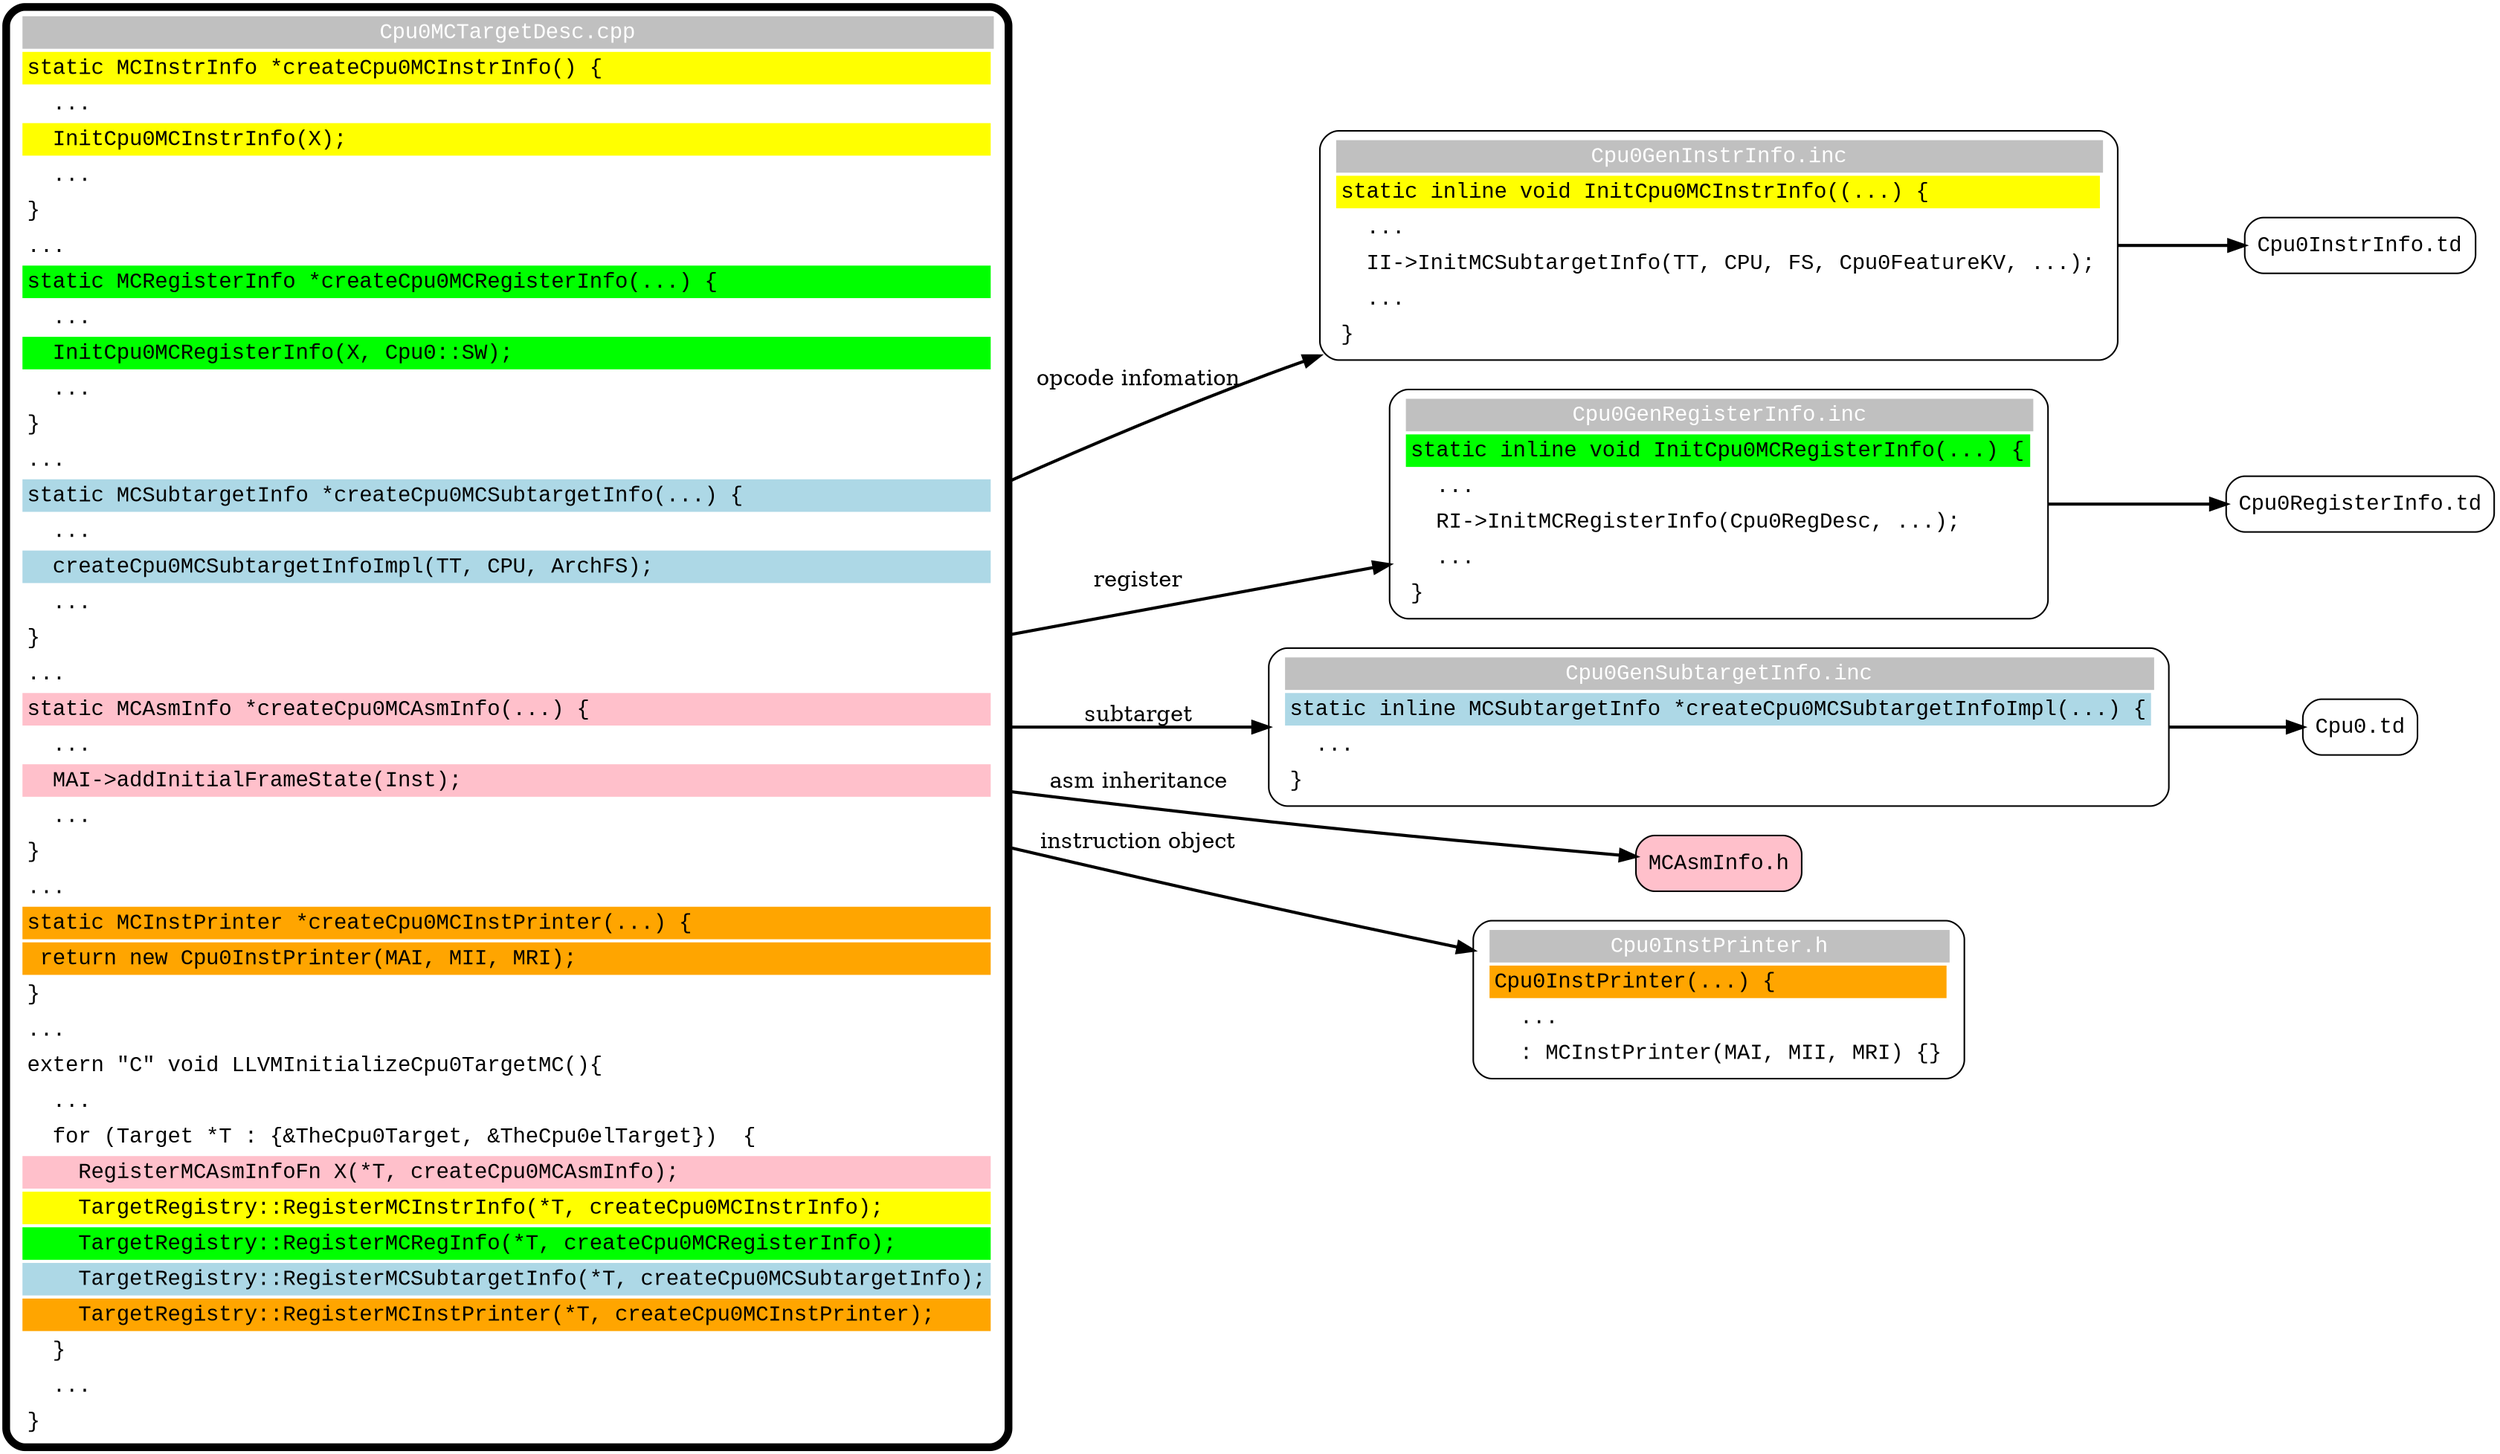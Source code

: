 // Free usage license, author: Chung-Shu Chen 陳鍾樞
// dot -Tpng dyn_reg.gv -o dyn_reg.png

digraph G {

  graph [fontsize=30 labelloc="t" label="" splines=true overlap=false rankdir = "LR"];
  ratio = auto;
  "state0" [ style = "filled, bold" penwidth = 5 fillcolor = "white" fontname = "Courier New" shape = "Mrecord" label =<<table border="0" cellborder="0" cellpadding="3" bgcolor="white"><tr><td bgcolor="grey" align="center" colspan="2"><font color="white">Cpu0MCTargetDesc.cpp</font></td></tr>
    <tr><td align="left" bgcolor="yellow">static MCInstrInfo *createCpu0MCInstrInfo() \{</td></tr><tr><td align="left">  ...</td></tr><tr><td align="left" bgcolor="yellow" port="r1">  InitCpu0MCInstrInfo(X);</td></tr><tr><td align="left">  ...</td></tr><tr><td align="left">\}</td></tr><tr><td align="left">...</td></tr>
    <tr><td align="left" bgcolor="green">static MCRegisterInfo *createCpu0MCRegisterInfo(...) \{</td></tr><tr><td align="left">  ...</td></tr><tr><td align="left" bgcolor="green">  InitCpu0MCRegisterInfo(X, Cpu0::SW);</td></tr><tr><td align="left">  ...</td></tr><tr><td align="left">\}</td></tr><tr><td align="left">...</td></tr>
    <tr><td align="left" bgcolor="lightblue">static MCSubtargetInfo *createCpu0MCSubtargetInfo(...) \{</td></tr><tr><td align="left">  ...</td></tr><tr><td align="left" bgcolor="lightblue">  createCpu0MCSubtargetInfoImpl(TT, CPU, ArchFS);</td></tr><tr><td align="left">  ...</td></tr><tr><td align="left">\}</td></tr><tr><td align="left">...</td></tr>
    <tr><td align="left" bgcolor="pink">static MCAsmInfo *createCpu0MCAsmInfo(...) \{</td></tr><tr><td align="left">  ...</td></tr><tr><td align="left" bgcolor="pink">  MAI-&gt;addInitialFrameState(Inst);</td></tr><tr><td align="left">  ...</td></tr><tr><td align="left">\}</td></tr><tr><td align="left">...</td></tr>
    <tr><td align="left" bgcolor="orange">static MCInstPrinter *createCpu0MCInstPrinter(...) \{</td></tr><tr><td align="left" bgcolor="orange"> return new Cpu0InstPrinter(MAI, MII, MRI);</td></tr><tr><td align="left">\}</td></tr><tr><td align="left">...</td></tr>
    <tr><td align="left">extern "C" void LLVMInitializeCpu0TargetMC()\{ </td></tr><tr><td align="left">  ...</td></tr><tr><td align="left">  for (Target *T : \{&#38;TheCpu0Target, &#38;TheCpu0elTarget\})  \{</td></tr><tr><td align="left" bgcolor="pink">    RegisterMCAsmInfoFn X(*T, createCpu0MCAsmInfo);</td></tr><tr><td align="left" bgcolor="yellow">    TargetRegistry::RegisterMCInstrInfo(*T, createCpu0MCInstrInfo);</td></tr><tr><td align="left" bgcolor="green">    TargetRegistry::RegisterMCRegInfo(*T, createCpu0MCRegisterInfo);</td></tr><tr><td align="left" bgcolor="lightblue">    TargetRegistry::RegisterMCSubtargetInfo(*T, createCpu0MCSubtargetInfo);</td></tr><tr><td align="left" bgcolor="orange">    TargetRegistry::RegisterMCInstPrinter(*T, createCpu0MCInstPrinter);</td></tr><tr><td align="left">  \}</td></tr><tr><td align="left">  ...</td></tr><tr><td align="left">\}</td></tr>
    </table>> ];
  "state2" [ style = "filled" penwidth = 1 fillcolor = "white" fontname = "Courier New" shape = "Mrecord" label =<<table border="0" cellborder="0" cellpadding="3" bgcolor="white"><tr><td bgcolor="grey" align="center" colspan="2"><font color="white">Cpu0GenInstrInfo.inc</font></td></tr><tr><td align="left" bgcolor="yellow" port="r0">static inline void InitCpu0MCInstrInfo((...) \{</td></tr><tr><td align="left">  ...</td></tr><tr><td align="left">  II-&gt;InitMCSubtargetInfo(TT, CPU, FS, Cpu0FeatureKV, ...);</td></tr><tr><td align="left">  ...</td></tr><tr><td align="left">\}</td></tr></table>> ];
  "state3" [ style = "filled" penwidth = 1 fillcolor = "white" fontname = "Courier New" shape = "Mrecord" label =<<table border="0" cellborder="0" cellpadding="3" bgcolor="white"><tr><td bgcolor="grey" align="center" colspan="2"><font color="white">Cpu0GenRegisterInfo.inc</font></td></tr><tr><td align="left" bgcolor="green" port="r0">static inline void InitCpu0MCRegisterInfo(...) \{</td></tr><tr><td align="left">  ...</td></tr><tr><td align="left">  RI-&gt;InitMCRegisterInfo(Cpu0RegDesc, ...);</td></tr><tr><td align="left">  ...</td></tr><tr><td align="left">\}</td></tr></table>> ];
  "state4" [ style = "filled" penwidth = 1 fillcolor = "white" fontname = "Courier New" shape = "Mrecord" label =<<table border="0" cellborder="0" cellpadding="3" bgcolor="white"><tr><td bgcolor="grey" align="center" colspan="2"><font color="white">Cpu0GenSubtargetInfo.inc</font></td></tr><tr><td align="left" bgcolor="lightblue" port="r0">static inline MCSubtargetInfo *createCpu0MCSubtargetInfoImpl(...) \{</td></tr><tr><td align="left">  ...</td></tr><tr><td align="left">\}</td></tr></table>> ];
  "state5" [ style = "filled" penwidth = 1 fillcolor = "pink" fontname = "Courier New" shape = "Mrecord" label ="MCAsmInfo.h" ];
  "state6" [ style = "filled" penwidth = 1 fillcolor = "white" fontname = "Courier New" shape = "Mrecord" label =<<table border="0" cellborder="0" cellpadding="3" bgcolor="white"><tr><td bgcolor="grey" align="center" colspan="2"><font color="white">Cpu0InstPrinter.h</font></td></tr><tr><td align="left" bgcolor="orange" port="r0">Cpu0InstPrinter(...) \{</td></tr><tr><td align="left">  ...</td></tr><tr><td align="left">  : MCInstPrinter(MAI, MII, MRI) \{\}</td></tr></table>> ];
  
  "state11" [ style = "filled" penwidth = 1 fillcolor = "white" fontname = "Courier New" shape = "Mrecord" label ="Cpu0InstrInfo.td" ];
  "state12" [ style = "filled" penwidth = 1 fillcolor = "white" fontname = "Courier New" shape = "Mrecord" label ="Cpu0RegisterInfo.td" ];
  "state13" [ style = "filled" penwidth = 1 fillcolor = "white" fontname = "Courier New" shape = "Mrecord" label ="Cpu0.td" ];
    
  state0 -> state2 [ penwidth = 2 fontsize = 14 fontcolor = "black" label = "opcode infomation" ];
  state0 -> state3 [ penwidth = 2 fontsize = 14 fontcolor = "black" label = "register" ];
  state0 -> state4 [ penwidth = 2 fontsize = 14 fontcolor = "black" label = "subtarget" ];
  state0 -> state5 [ penwidth = 2 fontsize = 14 fontcolor = "black" label = "asm inheritance" ];
  state0 -> state6 [ penwidth = 2 fontsize = 14 fontcolor = "black" label = "instruction object" ];
  
  state2 -> state11 [ penwidth = 2 fontsize = 14 fontcolor = "black" label = "" ];
  state3 -> state12 [ penwidth = 2 fontsize = 14 fontcolor = "black" label = "" ];
  state4 -> state13 [ penwidth = 2 fontsize = 14 fontcolor = "black" label = "" ];
}